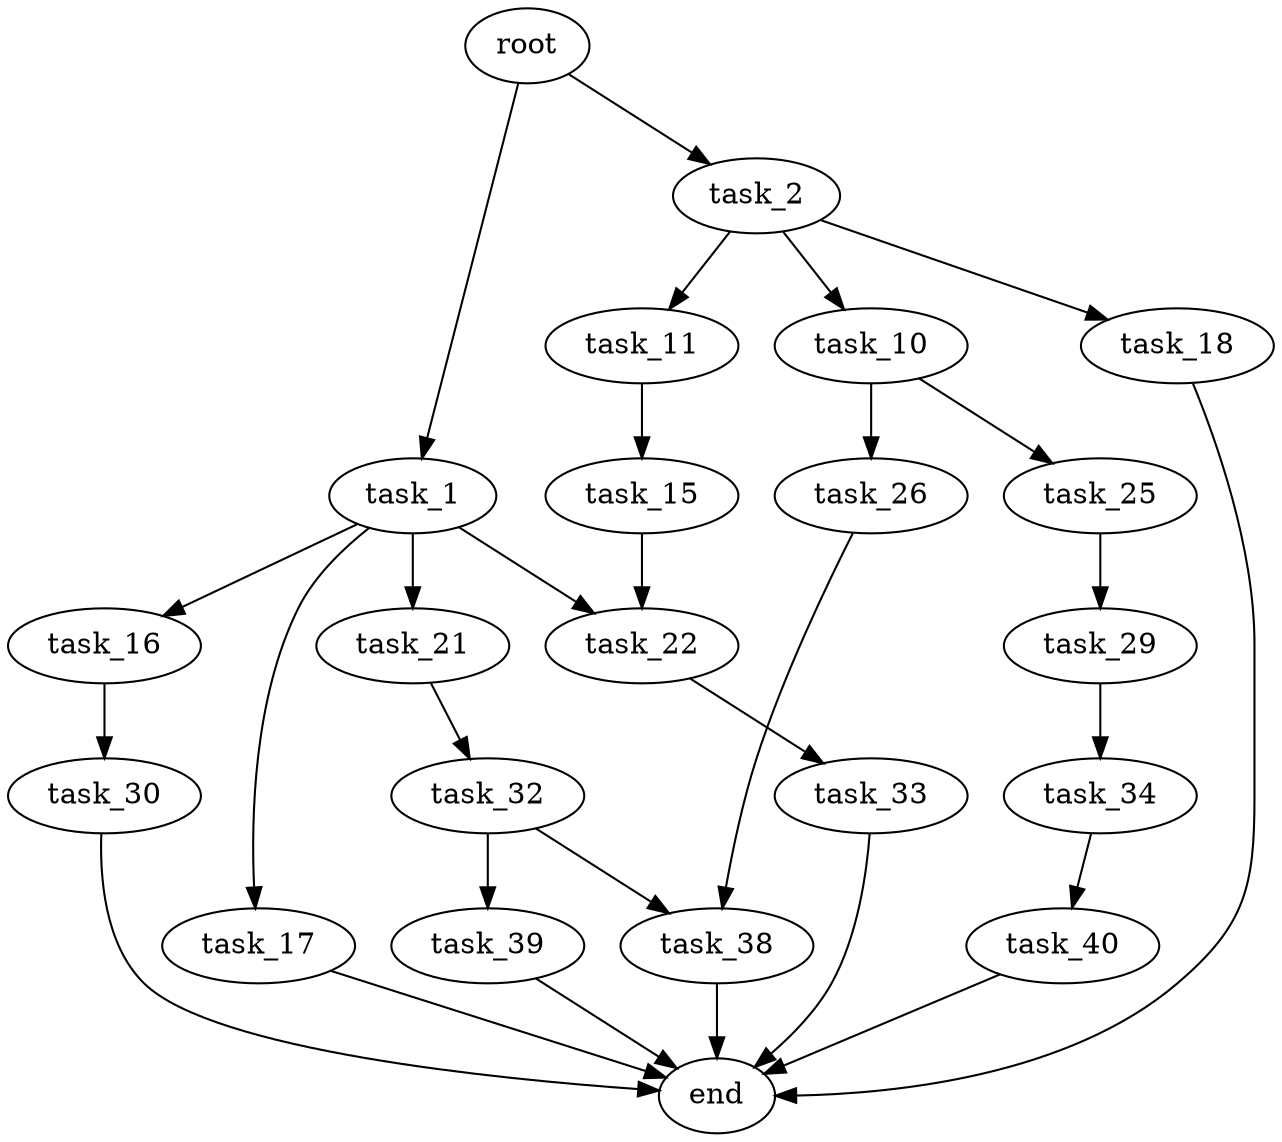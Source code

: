 digraph G {
  root [size="0.000000"];
  task_1 [size="75603525924.000000"];
  task_2 [size="6927130536.000000"];
  task_16 [size="8589934592.000000"];
  task_17 [size="604039153146.000000"];
  task_21 [size="24136248742.000000"];
  task_22 [size="28991029248.000000"];
  task_10 [size="25835187865.000000"];
  task_11 [size="85298019146.000000"];
  task_18 [size="503531510.000000"];
  task_25 [size="459831760106.000000"];
  task_26 [size="360610825285.000000"];
  task_15 [size="15456917682.000000"];
  task_30 [size="231928233984.000000"];
  end [size="0.000000"];
  task_32 [size="368293445632.000000"];
  task_33 [size="549755813888.000000"];
  task_29 [size="779650210352.000000"];
  task_38 [size="49850113059.000000"];
  task_34 [size="267209187895.000000"];
  task_39 [size="368293445632.000000"];
  task_40 [size="10753620178.000000"];

  root -> task_1 [size="1.000000"];
  root -> task_2 [size="1.000000"];
  task_1 -> task_16 [size="134217728.000000"];
  task_1 -> task_17 [size="134217728.000000"];
  task_1 -> task_21 [size="134217728.000000"];
  task_1 -> task_22 [size="134217728.000000"];
  task_2 -> task_10 [size="134217728.000000"];
  task_2 -> task_11 [size="134217728.000000"];
  task_2 -> task_18 [size="134217728.000000"];
  task_16 -> task_30 [size="33554432.000000"];
  task_17 -> end [size="1.000000"];
  task_21 -> task_32 [size="536870912.000000"];
  task_22 -> task_33 [size="75497472.000000"];
  task_10 -> task_25 [size="33554432.000000"];
  task_10 -> task_26 [size="33554432.000000"];
  task_11 -> task_15 [size="209715200.000000"];
  task_18 -> end [size="1.000000"];
  task_25 -> task_29 [size="838860800.000000"];
  task_26 -> task_38 [size="301989888.000000"];
  task_15 -> task_22 [size="411041792.000000"];
  task_30 -> end [size="1.000000"];
  task_32 -> task_38 [size="411041792.000000"];
  task_32 -> task_39 [size="411041792.000000"];
  task_33 -> end [size="1.000000"];
  task_29 -> task_34 [size="536870912.000000"];
  task_38 -> end [size="1.000000"];
  task_34 -> task_40 [size="838860800.000000"];
  task_39 -> end [size="1.000000"];
  task_40 -> end [size="1.000000"];
}
